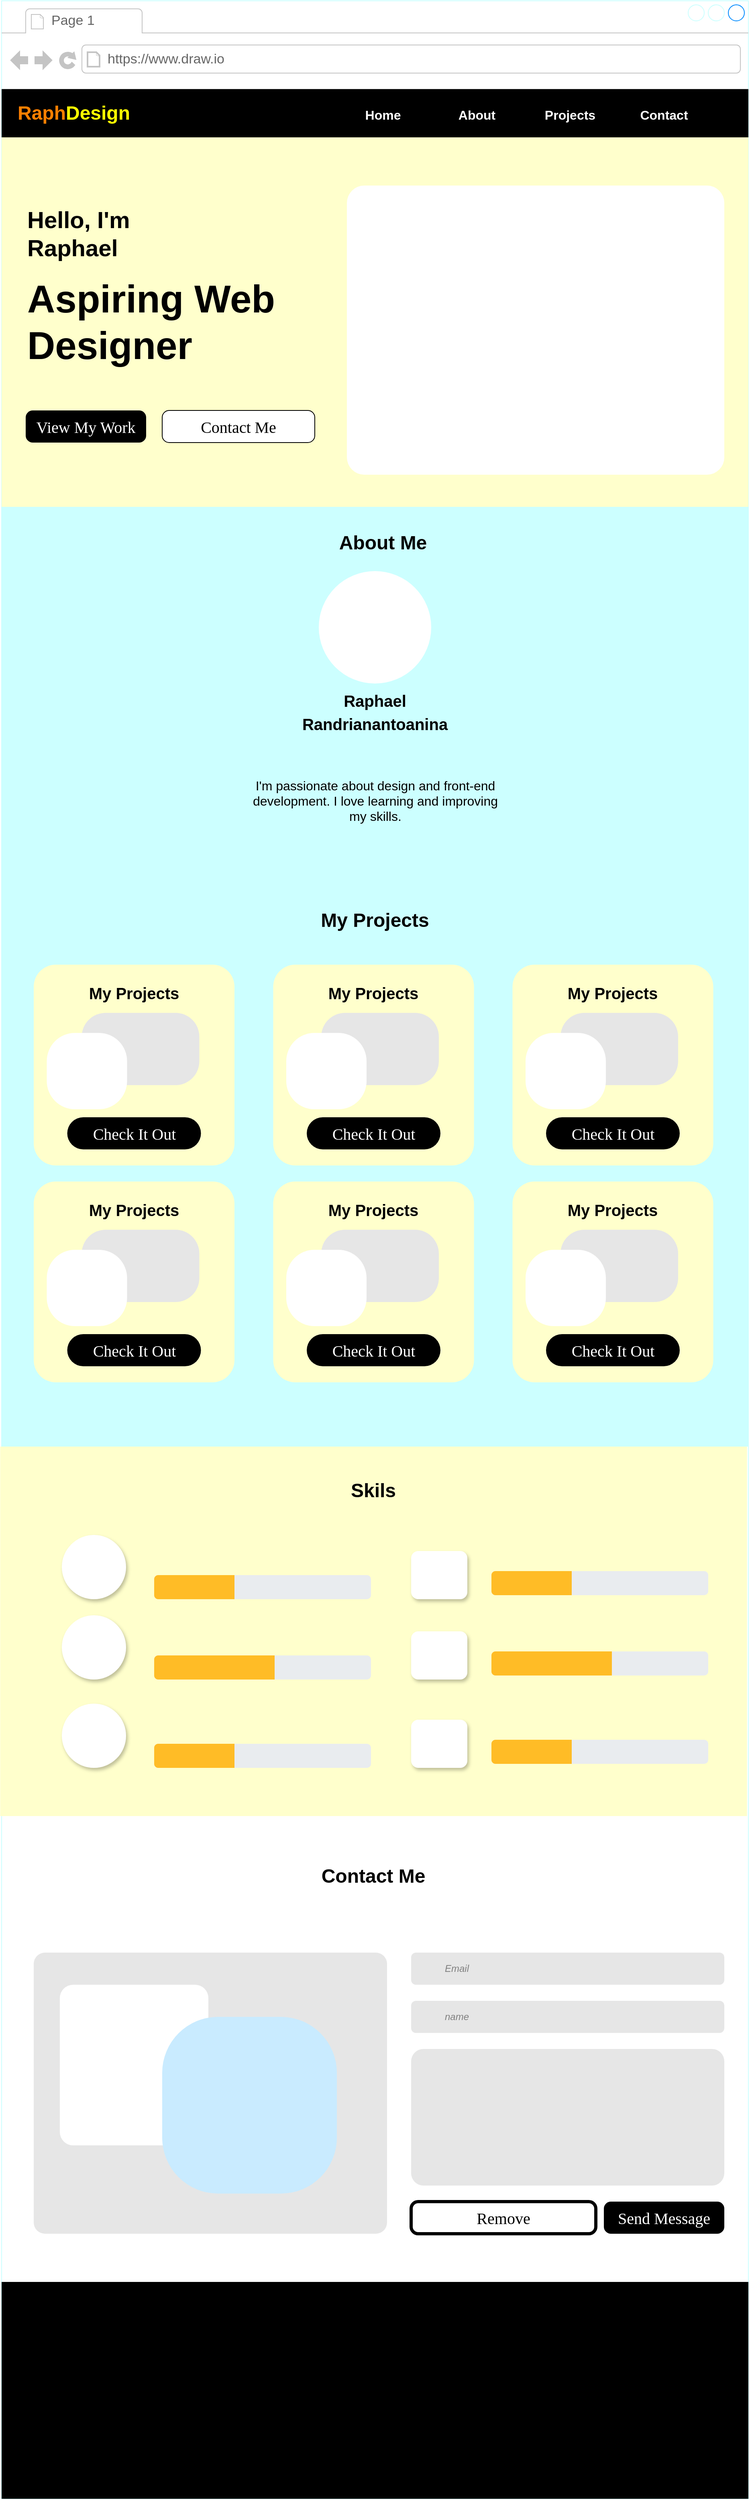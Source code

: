 <mxfile>
    <diagram id="qoyQ55SIrfspQbVGYdP3" name="Page-1">
        <mxGraphModel dx="1216" dy="827" grid="1" gridSize="10" guides="1" tooltips="1" connect="1" arrows="1" fold="1" page="1" pageScale="1" pageWidth="827" pageHeight="1169" math="0" shadow="0">
            <root>
                <mxCell id="0"/>
                <mxCell id="1" parent="0"/>
                <mxCell id="2" value="" style="strokeWidth=1;shadow=0;dashed=0;align=center;html=1;shape=mxgraph.mockup.containers.browserWindow;rSize=0;strokeColor=#CCFFFF;strokeColor2=#008cff;strokeColor3=#c4c4c4;mainText=,;recursiveResize=0;movable=0;resizable=0;rotatable=0;deletable=0;editable=0;locked=1;connectable=0;" parent="1" vertex="1">
                    <mxGeometry x="50" y="110" width="930" height="3110" as="geometry"/>
                </mxCell>
                <mxCell id="37" value="" style="rounded=0;whiteSpace=wrap;html=1;fillColor=#CCFFFF;strokeColor=none;movable=0;resizable=0;rotatable=0;deletable=0;editable=0;locked=1;connectable=0;" parent="2" vertex="1">
                    <mxGeometry y="1085" width="930" height="715" as="geometry"/>
                </mxCell>
                <mxCell id="3" value="Page 1" style="strokeWidth=1;shadow=0;dashed=0;align=center;html=1;shape=mxgraph.mockup.containers.anchor;fontSize=17;fontColor=#666666;align=left;whiteSpace=wrap;movable=0;resizable=0;rotatable=0;deletable=0;editable=0;locked=1;connectable=0;" parent="2" vertex="1">
                    <mxGeometry x="60" y="12" width="110" height="26" as="geometry"/>
                </mxCell>
                <mxCell id="4" value="https://www.draw.io" style="strokeWidth=1;shadow=0;dashed=0;align=center;html=1;shape=mxgraph.mockup.containers.anchor;rSize=0;fontSize=17;fontColor=#666666;align=left;movable=0;resizable=0;rotatable=0;deletable=0;editable=0;locked=1;connectable=0;" parent="2" vertex="1">
                    <mxGeometry x="130" y="60" width="250" height="26" as="geometry"/>
                </mxCell>
                <mxCell id="5" value="" style="rounded=0;whiteSpace=wrap;html=1;fillColor=#000000;strokeColor=none;movable=0;resizable=0;rotatable=0;deletable=0;editable=0;locked=1;connectable=0;" parent="2" vertex="1">
                    <mxGeometry y="110" width="930" height="60" as="geometry"/>
                </mxCell>
                <mxCell id="6" value="&lt;h1&gt;&lt;b&gt;&lt;font style=&quot;color: rgb(255, 128, 0);&quot;&gt;Raph&lt;/font&gt;&lt;font style=&quot;color: rgb(255, 255, 0);&quot;&gt;Design&lt;/font&gt;&lt;/b&gt;&lt;/h1&gt;" style="text;html=1;align=center;verticalAlign=middle;whiteSpace=wrap;rounded=0;movable=0;resizable=0;rotatable=0;deletable=0;editable=0;locked=1;connectable=0;" parent="2" vertex="1">
                    <mxGeometry x="10" y="125" width="160" height="30" as="geometry"/>
                </mxCell>
                <mxCell id="7" value="&lt;h1&gt;&lt;font style=&quot;font-size: 16px; color: rgb(255, 255, 255);&quot;&gt;Home&lt;/font&gt;&lt;/h1&gt;" style="text;html=1;align=center;verticalAlign=middle;whiteSpace=wrap;rounded=0;movable=0;resizable=0;rotatable=0;deletable=0;editable=0;locked=1;connectable=0;" parent="2" vertex="1">
                    <mxGeometry x="420" y="125" width="110" height="30" as="geometry"/>
                </mxCell>
                <mxCell id="8" value="&lt;h1&gt;&lt;font style=&quot;font-size: 16px; color: rgb(255, 255, 255);&quot;&gt;About&lt;/font&gt;&lt;/h1&gt;" style="text;html=1;align=center;verticalAlign=middle;whiteSpace=wrap;rounded=0;movable=0;resizable=0;rotatable=0;deletable=0;editable=0;locked=1;connectable=0;" parent="2" vertex="1">
                    <mxGeometry x="537" y="125" width="110" height="30" as="geometry"/>
                </mxCell>
                <mxCell id="9" value="&lt;h1&gt;&lt;font style=&quot;font-size: 16px; color: rgb(255, 255, 255);&quot;&gt;Projects&lt;/font&gt;&lt;/h1&gt;" style="text;html=1;align=center;verticalAlign=middle;whiteSpace=wrap;rounded=0;movable=0;resizable=0;rotatable=0;deletable=0;editable=0;locked=1;connectable=0;" parent="2" vertex="1">
                    <mxGeometry x="653" y="125" width="110" height="30" as="geometry"/>
                </mxCell>
                <mxCell id="10" value="&lt;h1&gt;&lt;font style=&quot;font-size: 16px; color: rgb(255, 255, 255);&quot;&gt;Contact&lt;/font&gt;&lt;/h1&gt;" style="text;html=1;align=center;verticalAlign=middle;whiteSpace=wrap;rounded=0;movable=0;resizable=0;rotatable=0;deletable=0;editable=0;locked=1;connectable=0;" parent="2" vertex="1">
                    <mxGeometry x="770" y="125" width="110" height="30" as="geometry"/>
                </mxCell>
                <mxCell id="12" value="" style="rounded=0;whiteSpace=wrap;html=1;fillColor=#FFFFCC;strokeColor=none;movable=0;resizable=0;rotatable=0;deletable=0;editable=0;locked=1;connectable=0;" parent="2" vertex="1">
                    <mxGeometry y="170" width="930" height="460" as="geometry"/>
                </mxCell>
                <mxCell id="13" value="" style="rounded=1;whiteSpace=wrap;html=1;arcSize=6;strokeColor=none;movable=0;resizable=0;rotatable=0;deletable=0;editable=0;locked=1;connectable=0;" parent="2" vertex="1">
                    <mxGeometry x="430" y="230" width="470" height="360" as="geometry"/>
                </mxCell>
                <mxCell id="14" value="&lt;b&gt;&lt;font style=&quot;font-size: 29px;&quot;&gt;Hello, I&#39;m Raphael&lt;/font&gt;&lt;/b&gt;" style="text;html=1;align=left;verticalAlign=middle;whiteSpace=wrap;rounded=0;movable=0;resizable=0;rotatable=0;deletable=0;editable=0;locked=1;connectable=0;" parent="2" vertex="1">
                    <mxGeometry x="30" y="230" width="250" height="120" as="geometry"/>
                </mxCell>
                <mxCell id="15" value="&lt;h1&gt;&lt;b style=&quot;&quot;&gt;&lt;font style=&quot;font-size: 48px;&quot;&gt;Aspiring Web Designer&amp;nbsp;&lt;/font&gt;&lt;/b&gt;&lt;/h1&gt;" style="text;html=1;align=left;verticalAlign=middle;whiteSpace=wrap;rounded=0;movable=0;resizable=0;rotatable=0;deletable=0;editable=0;locked=1;connectable=0;" parent="2" vertex="1">
                    <mxGeometry x="30" y="340" width="370" height="120" as="geometry"/>
                </mxCell>
                <mxCell id="16" value="&lt;font face=&quot;Verdana&quot; style=&quot;font-size: 20px; color: rgb(255, 255, 255);&quot;&gt;View My Work&lt;/font&gt;" style="rounded=1;whiteSpace=wrap;html=1;arcSize=22;strokeColor=none;shadow=0;fillColor=#000000;movable=0;resizable=0;rotatable=0;deletable=0;editable=0;locked=1;connectable=0;" parent="2" vertex="1">
                    <mxGeometry x="30" y="510" width="150" height="40" as="geometry"/>
                </mxCell>
                <mxCell id="18" value="&lt;font face=&quot;Verdana&quot; style=&quot;font-size: 20px; color: rgb(0, 0, 0);&quot;&gt;Contact Me&lt;/font&gt;" style="rounded=1;whiteSpace=wrap;html=1;arcSize=22;strokeColor=default;shadow=0;fillColor=#FFFFFF;movable=0;resizable=0;rotatable=0;deletable=0;editable=0;locked=1;connectable=0;" parent="2" vertex="1">
                    <mxGeometry x="200" y="510" width="190" height="40" as="geometry"/>
                </mxCell>
                <mxCell id="19" value="" style="rounded=0;whiteSpace=wrap;html=1;fillColor=#CCFFFF;strokeColor=none;movable=0;resizable=0;rotatable=0;deletable=0;editable=0;locked=1;connectable=0;" parent="2" vertex="1">
                    <mxGeometry y="630" width="930" height="460" as="geometry"/>
                </mxCell>
                <mxCell id="20" value="&lt;h1&gt;&lt;font style=&quot;color: rgb(0, 0, 0);&quot;&gt;About Me&lt;/font&gt;&lt;/h1&gt;" style="text;html=1;align=center;verticalAlign=middle;whiteSpace=wrap;rounded=0;movable=0;resizable=0;rotatable=0;deletable=0;editable=0;locked=1;connectable=0;" parent="2" vertex="1">
                    <mxGeometry x="395" y="660" width="160" height="30" as="geometry"/>
                </mxCell>
                <mxCell id="21" value="" style="ellipse;whiteSpace=wrap;html=1;aspect=fixed;strokeColor=none;movable=0;resizable=0;rotatable=0;deletable=0;editable=0;locked=1;connectable=0;" parent="2" vertex="1">
                    <mxGeometry x="395" y="710" width="140" height="140" as="geometry"/>
                </mxCell>
                <mxCell id="23" value="&lt;p data-pm-slice=&quot;0 0 []&quot;&gt;&lt;font style=&quot;font-size: 16px;&quot;&gt;I&#39;m passionate about design and&amp;nbsp;&lt;span style=&quot;background-color: transparent;&quot;&gt;front-end development. I love learning&amp;nbsp;&lt;/span&gt;&lt;span style=&quot;background-color: transparent;&quot;&gt;and improving my skills.&lt;/span&gt;&lt;/font&gt;&lt;/p&gt;" style="text;html=1;align=center;verticalAlign=middle;whiteSpace=wrap;rounded=0;movable=0;resizable=0;rotatable=0;deletable=0;editable=0;locked=1;connectable=0;" parent="2" vertex="1">
                    <mxGeometry x="307.5" y="970" width="315" height="51" as="geometry"/>
                </mxCell>
                <mxCell id="24" value="&lt;h1&gt;&lt;font style=&quot;color: rgb(0, 0, 0); font-size: 20px;&quot;&gt;Raphael Randrianantoanina&lt;/font&gt;&lt;/h1&gt;" style="text;html=1;align=center;verticalAlign=middle;whiteSpace=wrap;rounded=0;movable=0;resizable=0;rotatable=0;deletable=0;editable=0;locked=1;connectable=0;" parent="2" vertex="1">
                    <mxGeometry x="385" y="870" width="160" height="30" as="geometry"/>
                </mxCell>
                <mxCell id="26" value="&lt;h1&gt;&lt;font style=&quot;color: rgb(0, 0, 0);&quot;&gt;My Projects&lt;/font&gt;&lt;/h1&gt;" style="text;html=1;align=center;verticalAlign=middle;whiteSpace=wrap;rounded=0;movable=0;resizable=0;rotatable=0;deletable=0;editable=0;locked=1;connectable=0;" parent="2" vertex="1">
                    <mxGeometry x="385" y="1130" width="160" height="30" as="geometry"/>
                </mxCell>
                <mxCell id="80" value="" style="group;movable=0;resizable=0;rotatable=0;deletable=0;editable=0;locked=1;connectable=0;" parent="2" vertex="1" connectable="0">
                    <mxGeometry x="40" y="1200" width="250" height="250" as="geometry"/>
                </mxCell>
                <mxCell id="25" value="" style="rounded=1;whiteSpace=wrap;html=1;fillColor=#FFFFCC;strokeColor=none;arcSize=11;movable=0;resizable=0;rotatable=0;deletable=0;editable=0;locked=1;connectable=0;" parent="80" vertex="1">
                    <mxGeometry width="250" height="250" as="geometry"/>
                </mxCell>
                <mxCell id="43" value="&lt;h1&gt;&lt;font style=&quot;color: rgb(0, 0, 0); font-size: 20px;&quot;&gt;My Projects&lt;/font&gt;&lt;/h1&gt;" style="text;html=1;align=center;verticalAlign=middle;whiteSpace=wrap;rounded=0;movable=0;resizable=0;rotatable=0;deletable=0;editable=0;locked=1;connectable=0;" parent="80" vertex="1">
                    <mxGeometry x="44.75" y="20" width="160" height="30" as="geometry"/>
                </mxCell>
                <mxCell id="45" value="" style="rounded=1;whiteSpace=wrap;html=1;arcSize=33;strokeColor=none;fillColor=#E6E6E6;movable=0;resizable=0;rotatable=0;deletable=0;editable=0;locked=1;connectable=0;" parent="80" vertex="1">
                    <mxGeometry x="59.75" y="60" width="146.5" height="90" as="geometry"/>
                </mxCell>
                <mxCell id="44" value="" style="rounded=1;whiteSpace=wrap;html=1;arcSize=37;strokeColor=none;movable=0;resizable=0;rotatable=0;deletable=0;editable=0;locked=1;connectable=0;" parent="80" vertex="1">
                    <mxGeometry x="16.25" y="85" width="100" height="95" as="geometry"/>
                </mxCell>
                <mxCell id="79" value="&lt;font face=&quot;Verdana&quot; style=&quot;font-size: 20px; color: rgb(255, 255, 255);&quot;&gt;Check It Out&lt;/font&gt;" style="rounded=1;whiteSpace=wrap;html=1;arcSize=50;strokeColor=none;shadow=0;fillColor=#000000;movable=0;resizable=0;rotatable=0;deletable=0;editable=0;locked=1;connectable=0;" parent="80" vertex="1">
                    <mxGeometry x="41.75" y="190" width="166.5" height="40" as="geometry"/>
                </mxCell>
                <mxCell id="81" value="" style="group;movable=0;resizable=0;rotatable=0;deletable=0;editable=0;locked=1;connectable=0;" parent="2" vertex="1" connectable="0">
                    <mxGeometry x="338.25" y="1200" width="250" height="250" as="geometry"/>
                </mxCell>
                <mxCell id="82" value="" style="rounded=1;whiteSpace=wrap;html=1;fillColor=#FFFFCC;strokeColor=none;arcSize=11;movable=0;resizable=0;rotatable=0;deletable=0;editable=0;locked=1;connectable=0;" parent="81" vertex="1">
                    <mxGeometry width="250" height="250" as="geometry"/>
                </mxCell>
                <mxCell id="83" value="&lt;h1&gt;&lt;font style=&quot;color: rgb(0, 0, 0); font-size: 20px;&quot;&gt;My Projects&lt;/font&gt;&lt;/h1&gt;" style="text;html=1;align=center;verticalAlign=middle;whiteSpace=wrap;rounded=0;movable=0;resizable=0;rotatable=0;deletable=0;editable=0;locked=1;connectable=0;" parent="81" vertex="1">
                    <mxGeometry x="44.75" y="20" width="160" height="30" as="geometry"/>
                </mxCell>
                <mxCell id="84" value="" style="rounded=1;whiteSpace=wrap;html=1;arcSize=33;strokeColor=none;fillColor=#E6E6E6;movable=0;resizable=0;rotatable=0;deletable=0;editable=0;locked=1;connectable=0;" parent="81" vertex="1">
                    <mxGeometry x="59.75" y="60" width="146.5" height="90" as="geometry"/>
                </mxCell>
                <mxCell id="85" value="" style="rounded=1;whiteSpace=wrap;html=1;arcSize=37;strokeColor=none;movable=0;resizable=0;rotatable=0;deletable=0;editable=0;locked=1;connectable=0;" parent="81" vertex="1">
                    <mxGeometry x="16.25" y="85" width="100" height="95" as="geometry"/>
                </mxCell>
                <mxCell id="86" value="&lt;font face=&quot;Verdana&quot; style=&quot;font-size: 20px; color: rgb(255, 255, 255);&quot;&gt;Check It Out&lt;/font&gt;" style="rounded=1;whiteSpace=wrap;html=1;arcSize=50;strokeColor=none;shadow=0;fillColor=#000000;movable=0;resizable=0;rotatable=0;deletable=0;editable=0;locked=1;connectable=0;" parent="81" vertex="1">
                    <mxGeometry x="41.75" y="190" width="166.5" height="40" as="geometry"/>
                </mxCell>
                <mxCell id="87" value="" style="group;movable=0;resizable=0;rotatable=0;deletable=0;editable=0;locked=1;connectable=0;" parent="2" vertex="1" connectable="0">
                    <mxGeometry x="636.25" y="1200" width="250" height="250" as="geometry"/>
                </mxCell>
                <mxCell id="88" value="" style="rounded=1;whiteSpace=wrap;html=1;fillColor=#FFFFCC;strokeColor=none;arcSize=11;movable=0;resizable=0;rotatable=0;deletable=0;editable=0;locked=1;connectable=0;" parent="87" vertex="1">
                    <mxGeometry width="250" height="250" as="geometry"/>
                </mxCell>
                <mxCell id="89" value="&lt;h1&gt;&lt;font style=&quot;color: rgb(0, 0, 0); font-size: 20px;&quot;&gt;My Projects&lt;/font&gt;&lt;/h1&gt;" style="text;html=1;align=center;verticalAlign=middle;whiteSpace=wrap;rounded=0;movable=0;resizable=0;rotatable=0;deletable=0;editable=0;locked=1;connectable=0;" parent="87" vertex="1">
                    <mxGeometry x="44.75" y="20" width="160" height="30" as="geometry"/>
                </mxCell>
                <mxCell id="90" value="" style="rounded=1;whiteSpace=wrap;html=1;arcSize=33;strokeColor=none;fillColor=#E6E6E6;movable=0;resizable=0;rotatable=0;deletable=0;editable=0;locked=1;connectable=0;" parent="87" vertex="1">
                    <mxGeometry x="59.75" y="60" width="146.5" height="90" as="geometry"/>
                </mxCell>
                <mxCell id="91" value="" style="rounded=1;whiteSpace=wrap;html=1;arcSize=37;strokeColor=none;movable=0;resizable=0;rotatable=0;deletable=0;editable=0;locked=1;connectable=0;" parent="87" vertex="1">
                    <mxGeometry x="16.25" y="85" width="100" height="95" as="geometry"/>
                </mxCell>
                <mxCell id="92" value="&lt;font face=&quot;Verdana&quot; style=&quot;font-size: 20px; color: rgb(255, 255, 255);&quot;&gt;Check It Out&lt;/font&gt;" style="rounded=1;whiteSpace=wrap;html=1;arcSize=50;strokeColor=none;shadow=0;fillColor=#000000;movable=0;resizable=0;rotatable=0;deletable=0;editable=0;locked=1;connectable=0;" parent="87" vertex="1">
                    <mxGeometry x="41.75" y="190" width="166.5" height="40" as="geometry"/>
                </mxCell>
                <mxCell id="93" value="" style="group;movable=0;resizable=0;rotatable=0;deletable=0;editable=0;locked=1;connectable=0;" parent="2" vertex="1" connectable="0">
                    <mxGeometry x="636.25" y="1470" width="250" height="250" as="geometry"/>
                </mxCell>
                <mxCell id="94" value="" style="rounded=1;whiteSpace=wrap;html=1;fillColor=#FFFFCC;strokeColor=none;arcSize=11;movable=0;resizable=0;rotatable=0;deletable=0;editable=0;locked=1;connectable=0;" parent="93" vertex="1">
                    <mxGeometry width="250" height="250" as="geometry"/>
                </mxCell>
                <mxCell id="95" value="&lt;h1&gt;&lt;font style=&quot;color: rgb(0, 0, 0); font-size: 20px;&quot;&gt;My Projects&lt;/font&gt;&lt;/h1&gt;" style="text;html=1;align=center;verticalAlign=middle;whiteSpace=wrap;rounded=0;movable=0;resizable=0;rotatable=0;deletable=0;editable=0;locked=1;connectable=0;" parent="93" vertex="1">
                    <mxGeometry x="44.75" y="20" width="160" height="30" as="geometry"/>
                </mxCell>
                <mxCell id="96" value="" style="rounded=1;whiteSpace=wrap;html=1;arcSize=33;strokeColor=none;fillColor=#E6E6E6;movable=0;resizable=0;rotatable=0;deletable=0;editable=0;locked=1;connectable=0;" parent="93" vertex="1">
                    <mxGeometry x="59.75" y="60" width="146.5" height="90" as="geometry"/>
                </mxCell>
                <mxCell id="97" value="" style="rounded=1;whiteSpace=wrap;html=1;arcSize=37;strokeColor=none;movable=0;resizable=0;rotatable=0;deletable=0;editable=0;locked=1;connectable=0;" parent="93" vertex="1">
                    <mxGeometry x="16.25" y="85" width="100" height="95" as="geometry"/>
                </mxCell>
                <mxCell id="98" value="&lt;font face=&quot;Verdana&quot; style=&quot;font-size: 20px; color: rgb(255, 255, 255);&quot;&gt;Check It Out&lt;/font&gt;" style="rounded=1;whiteSpace=wrap;html=1;arcSize=50;strokeColor=none;shadow=0;fillColor=#000000;movable=0;resizable=0;rotatable=0;deletable=0;editable=0;locked=1;connectable=0;" parent="93" vertex="1">
                    <mxGeometry x="41.75" y="190" width="166.5" height="40" as="geometry"/>
                </mxCell>
                <mxCell id="99" value="" style="group;movable=0;resizable=0;rotatable=0;deletable=0;editable=0;locked=1;connectable=0;" parent="2" vertex="1" connectable="0">
                    <mxGeometry x="338.25" y="1470" width="250" height="250" as="geometry"/>
                </mxCell>
                <mxCell id="100" value="" style="rounded=1;whiteSpace=wrap;html=1;fillColor=#FFFFCC;strokeColor=none;arcSize=11;movable=0;resizable=0;rotatable=0;deletable=0;editable=0;locked=1;connectable=0;" parent="99" vertex="1">
                    <mxGeometry width="250" height="250" as="geometry"/>
                </mxCell>
                <mxCell id="101" value="&lt;h1&gt;&lt;font style=&quot;color: rgb(0, 0, 0); font-size: 20px;&quot;&gt;My Projects&lt;/font&gt;&lt;/h1&gt;" style="text;html=1;align=center;verticalAlign=middle;whiteSpace=wrap;rounded=0;movable=0;resizable=0;rotatable=0;deletable=0;editable=0;locked=1;connectable=0;" parent="99" vertex="1">
                    <mxGeometry x="44.75" y="20" width="160" height="30" as="geometry"/>
                </mxCell>
                <mxCell id="102" value="" style="rounded=1;whiteSpace=wrap;html=1;arcSize=33;strokeColor=none;fillColor=#E6E6E6;movable=0;resizable=0;rotatable=0;deletable=0;editable=0;locked=1;connectable=0;" parent="99" vertex="1">
                    <mxGeometry x="59.75" y="60" width="146.5" height="90" as="geometry"/>
                </mxCell>
                <mxCell id="103" value="" style="rounded=1;whiteSpace=wrap;html=1;arcSize=37;strokeColor=none;movable=0;resizable=0;rotatable=0;deletable=0;editable=0;locked=1;connectable=0;" parent="99" vertex="1">
                    <mxGeometry x="16.25" y="85" width="100" height="95" as="geometry"/>
                </mxCell>
                <mxCell id="104" value="&lt;font face=&quot;Verdana&quot; style=&quot;font-size: 20px; color: rgb(255, 255, 255);&quot;&gt;Check It Out&lt;/font&gt;" style="rounded=1;whiteSpace=wrap;html=1;arcSize=50;strokeColor=none;shadow=0;fillColor=#000000;movable=0;resizable=0;rotatable=0;deletable=0;editable=0;locked=1;connectable=0;" parent="99" vertex="1">
                    <mxGeometry x="41.75" y="190" width="166.5" height="40" as="geometry"/>
                </mxCell>
                <mxCell id="105" value="" style="group;movable=0;resizable=0;rotatable=0;deletable=0;editable=0;locked=1;connectable=0;" parent="2" vertex="1" connectable="0">
                    <mxGeometry x="40" y="1470" width="250" height="250" as="geometry"/>
                </mxCell>
                <mxCell id="106" value="" style="rounded=1;whiteSpace=wrap;html=1;fillColor=#FFFFCC;strokeColor=none;arcSize=11;movable=0;resizable=0;rotatable=0;deletable=0;editable=0;locked=1;connectable=0;" parent="105" vertex="1">
                    <mxGeometry width="250" height="250" as="geometry"/>
                </mxCell>
                <mxCell id="107" value="&lt;h1&gt;&lt;font style=&quot;color: rgb(0, 0, 0); font-size: 20px;&quot;&gt;My Projects&lt;/font&gt;&lt;/h1&gt;" style="text;html=1;align=center;verticalAlign=middle;whiteSpace=wrap;rounded=0;movable=0;resizable=0;rotatable=0;deletable=0;editable=0;locked=1;connectable=0;" parent="105" vertex="1">
                    <mxGeometry x="44.75" y="20" width="160" height="30" as="geometry"/>
                </mxCell>
                <mxCell id="108" value="" style="rounded=1;whiteSpace=wrap;html=1;arcSize=33;strokeColor=none;fillColor=#E6E6E6;movable=0;resizable=0;rotatable=0;deletable=0;editable=0;locked=1;connectable=0;" parent="105" vertex="1">
                    <mxGeometry x="59.75" y="60" width="146.5" height="90" as="geometry"/>
                </mxCell>
                <mxCell id="109" value="" style="rounded=1;whiteSpace=wrap;html=1;arcSize=37;strokeColor=none;movable=0;resizable=0;rotatable=0;deletable=0;editable=0;locked=1;connectable=0;" parent="105" vertex="1">
                    <mxGeometry x="16.25" y="85" width="100" height="95" as="geometry"/>
                </mxCell>
                <mxCell id="110" value="&lt;font face=&quot;Verdana&quot; style=&quot;font-size: 20px; color: rgb(255, 255, 255);&quot;&gt;Check It Out&lt;/font&gt;" style="rounded=1;whiteSpace=wrap;html=1;arcSize=50;strokeColor=none;shadow=0;fillColor=#000000;movable=0;resizable=0;rotatable=0;deletable=0;editable=0;locked=1;connectable=0;" parent="105" vertex="1">
                    <mxGeometry x="41.75" y="190" width="166.5" height="40" as="geometry"/>
                </mxCell>
                <mxCell id="169" value="" style="rounded=0;whiteSpace=wrap;html=1;fillColor=#FFFFCC;strokeColor=none;movable=0;resizable=0;rotatable=0;deletable=0;editable=0;locked=1;connectable=0;" parent="2" vertex="1">
                    <mxGeometry x="-1.75" y="1800" width="930" height="460" as="geometry"/>
                </mxCell>
                <mxCell id="170" value="&lt;h1&gt;&lt;font style=&quot;color: rgb(0, 0, 0);&quot;&gt;Skils&lt;/font&gt;&lt;/h1&gt;" style="text;html=1;align=center;verticalAlign=middle;whiteSpace=wrap;rounded=0;movable=0;resizable=0;rotatable=0;deletable=0;editable=0;locked=1;connectable=0;" parent="2" vertex="1">
                    <mxGeometry x="383.25" y="1840" width="160" height="30" as="geometry"/>
                </mxCell>
                <mxCell id="171" value="" style="ellipse;whiteSpace=wrap;html=1;aspect=fixed;strokeColor=none;shadow=1;movable=0;resizable=0;rotatable=0;deletable=0;editable=0;locked=1;connectable=0;" parent="2" vertex="1">
                    <mxGeometry x="75" y="1910" width="80" height="80" as="geometry"/>
                </mxCell>
                <mxCell id="172" value="" style="ellipse;whiteSpace=wrap;html=1;aspect=fixed;strokeColor=none;shadow=1;movable=0;resizable=0;rotatable=0;deletable=0;editable=0;locked=1;connectable=0;" parent="2" vertex="1">
                    <mxGeometry x="75" y="2010" width="80" height="80" as="geometry"/>
                </mxCell>
                <mxCell id="173" value="" style="ellipse;whiteSpace=wrap;html=1;aspect=fixed;strokeColor=none;shadow=1;movable=0;resizable=0;rotatable=0;deletable=0;editable=0;locked=1;connectable=0;" parent="2" vertex="1">
                    <mxGeometry x="75" y="2120" width="80" height="80" as="geometry"/>
                </mxCell>
                <mxCell id="175" value="" style="html=1;shadow=0;dashed=0;shape=mxgraph.bootstrap.rrect;rSize=5;fillColor=#E9ECEF;strokeColor=none;movable=0;resizable=0;rotatable=0;deletable=0;editable=0;locked=1;connectable=0;" parent="2" vertex="1">
                    <mxGeometry x="190" y="1960" width="270" height="30" as="geometry"/>
                </mxCell>
                <mxCell id="176" value="" style="html=1;shadow=0;dashed=0;shape=mxgraph.bootstrap.leftButton;rSize=5;fillColor=#FFBC26;strokeColor=none;resizeHeight=1;movable=0;resizable=0;rotatable=0;deletable=0;editable=0;locked=1;connectable=0;" parent="175" vertex="1">
                    <mxGeometry width="100" height="30" relative="1" as="geometry"/>
                </mxCell>
                <mxCell id="178" value="" style="html=1;shadow=0;dashed=0;shape=mxgraph.bootstrap.rrect;rSize=5;fillColor=#E9ECEF;strokeColor=none;movable=0;resizable=0;rotatable=0;deletable=0;editable=0;locked=1;connectable=0;" parent="2" vertex="1">
                    <mxGeometry x="190" y="2060" width="270" height="30" as="geometry"/>
                </mxCell>
                <mxCell id="179" value="" style="html=1;shadow=0;dashed=0;shape=mxgraph.bootstrap.leftButton;rSize=5;fillColor=#FFBC26;strokeColor=none;resizeHeight=1;movable=0;resizable=0;rotatable=0;deletable=0;editable=0;locked=1;connectable=0;" parent="178" vertex="1">
                    <mxGeometry width="150" height="30" relative="1" as="geometry"/>
                </mxCell>
                <mxCell id="180" value="" style="html=1;shadow=0;dashed=0;shape=mxgraph.bootstrap.rrect;rSize=5;fillColor=#E9ECEF;strokeColor=none;movable=0;resizable=0;rotatable=0;deletable=0;editable=0;locked=1;connectable=0;" parent="2" vertex="1">
                    <mxGeometry x="190" y="2170" width="270" height="30" as="geometry"/>
                </mxCell>
                <mxCell id="181" value="" style="html=1;shadow=0;dashed=0;shape=mxgraph.bootstrap.leftButton;rSize=5;fillColor=#FFBC26;strokeColor=none;resizeHeight=1;movable=0;resizable=0;rotatable=0;deletable=0;editable=0;locked=1;connectable=0;" parent="180" vertex="1">
                    <mxGeometry width="100" height="30" relative="1" as="geometry"/>
                </mxCell>
                <mxCell id="182" value="" style="rounded=1;whiteSpace=wrap;html=1;strokeColor=none;shadow=1;movable=0;resizable=0;rotatable=0;deletable=0;editable=0;locked=1;connectable=0;" parent="2" vertex="1">
                    <mxGeometry x="510" y="1930" width="70" height="60" as="geometry"/>
                </mxCell>
                <mxCell id="183" value="" style="rounded=1;whiteSpace=wrap;html=1;strokeColor=none;shadow=1;movable=0;resizable=0;rotatable=0;deletable=0;editable=0;locked=1;connectable=0;" parent="2" vertex="1">
                    <mxGeometry x="510" y="2030" width="70" height="60" as="geometry"/>
                </mxCell>
                <mxCell id="184" value="" style="rounded=1;whiteSpace=wrap;html=1;strokeColor=none;shadow=1;movable=0;resizable=0;rotatable=0;deletable=0;editable=0;locked=1;connectable=0;" parent="2" vertex="1">
                    <mxGeometry x="510" y="2140" width="70" height="60" as="geometry"/>
                </mxCell>
                <mxCell id="185" value="" style="html=1;shadow=0;dashed=0;shape=mxgraph.bootstrap.rrect;rSize=5;fillColor=#E9ECEF;strokeColor=none;movable=0;resizable=0;rotatable=0;deletable=0;editable=0;locked=1;connectable=0;" parent="2" vertex="1">
                    <mxGeometry x="610" y="1955" width="270" height="30" as="geometry"/>
                </mxCell>
                <mxCell id="186" value="" style="html=1;shadow=0;dashed=0;shape=mxgraph.bootstrap.leftButton;rSize=5;fillColor=#FFBC26;strokeColor=none;resizeHeight=1;movable=0;resizable=0;rotatable=0;deletable=0;editable=0;locked=1;connectable=0;" parent="185" vertex="1">
                    <mxGeometry width="100" height="30" relative="1" as="geometry"/>
                </mxCell>
                <mxCell id="187" value="" style="html=1;shadow=0;dashed=0;shape=mxgraph.bootstrap.rrect;rSize=5;fillColor=#E9ECEF;strokeColor=none;movable=0;resizable=0;rotatable=0;deletable=0;editable=0;locked=1;connectable=0;" parent="2" vertex="1">
                    <mxGeometry x="610" y="2055" width="270" height="30" as="geometry"/>
                </mxCell>
                <mxCell id="188" value="" style="html=1;shadow=0;dashed=0;shape=mxgraph.bootstrap.leftButton;rSize=5;fillColor=#FFBC26;strokeColor=none;resizeHeight=1;movable=0;resizable=0;rotatable=0;deletable=0;editable=0;locked=1;connectable=0;" parent="187" vertex="1">
                    <mxGeometry width="150" height="30" relative="1" as="geometry"/>
                </mxCell>
                <mxCell id="189" value="" style="html=1;shadow=0;dashed=0;shape=mxgraph.bootstrap.rrect;rSize=5;fillColor=#E9ECEF;strokeColor=none;movable=0;resizable=0;rotatable=0;deletable=0;editable=0;locked=1;connectable=0;" parent="2" vertex="1">
                    <mxGeometry x="610" y="2165" width="270" height="30" as="geometry"/>
                </mxCell>
                <mxCell id="190" value="" style="html=1;shadow=0;dashed=0;shape=mxgraph.bootstrap.leftButton;rSize=5;fillColor=#FFBC26;strokeColor=none;resizeHeight=1;movable=0;resizable=0;rotatable=0;deletable=0;editable=0;locked=1;connectable=0;" parent="189" vertex="1">
                    <mxGeometry width="100" height="30" relative="1" as="geometry"/>
                </mxCell>
                <mxCell id="191" value="&lt;h1&gt;&lt;font style=&quot;color: rgb(0, 0, 0);&quot;&gt;Contact Me&lt;/font&gt;&lt;/h1&gt;" style="text;html=1;align=center;verticalAlign=middle;whiteSpace=wrap;rounded=0;movable=0;resizable=0;rotatable=0;deletable=0;editable=0;locked=1;connectable=0;" parent="2" vertex="1">
                    <mxGeometry x="383.25" y="2320" width="160" height="30" as="geometry"/>
                </mxCell>
                <mxCell id="192" value="&lt;i&gt;&lt;font style=&quot;color: rgb(128, 128, 128);&quot;&gt;&amp;nbsp; &amp;nbsp; &amp;nbsp; &amp;nbsp; &amp;nbsp; &amp;nbsp; Email&lt;/font&gt;&lt;/i&gt;" style="rounded=1;whiteSpace=wrap;html=1;strokeColor=none;fillColor=#E6E6E6;align=left;movable=0;resizable=0;rotatable=0;deletable=0;editable=0;locked=1;connectable=0;" parent="2" vertex="1">
                    <mxGeometry x="510" y="2430" width="390" height="40" as="geometry"/>
                </mxCell>
                <mxCell id="193" value="&lt;i&gt;&lt;font style=&quot;color: rgb(128, 128, 128);&quot;&gt;&amp;nbsp; &amp;nbsp; &amp;nbsp; &amp;nbsp; &amp;nbsp; &amp;nbsp; name&lt;/font&gt;&lt;/i&gt;" style="rounded=1;whiteSpace=wrap;html=1;strokeColor=none;fillColor=#E6E6E6;align=left;movable=0;resizable=0;rotatable=0;deletable=0;editable=0;locked=1;connectable=0;" parent="2" vertex="1">
                    <mxGeometry x="510" y="2490" width="390" height="40" as="geometry"/>
                </mxCell>
                <mxCell id="194" value="" style="rounded=1;whiteSpace=wrap;html=1;strokeColor=none;fillColor=#E6E6E6;align=left;arcSize=9;movable=0;resizable=0;rotatable=0;deletable=0;editable=0;locked=1;connectable=0;" parent="2" vertex="1">
                    <mxGeometry x="510" y="2550" width="390" height="170" as="geometry"/>
                </mxCell>
                <mxCell id="195" value="&lt;font face=&quot;Verdana&quot; style=&quot;font-size: 20px; color: rgb(255, 255, 255);&quot;&gt;Send Message&lt;/font&gt;" style="rounded=1;whiteSpace=wrap;html=1;arcSize=22;strokeColor=none;shadow=0;fillColor=#000000;movable=0;resizable=0;rotatable=0;deletable=0;editable=0;locked=1;connectable=0;" parent="2" vertex="1">
                    <mxGeometry x="750" y="2740" width="150" height="40" as="geometry"/>
                </mxCell>
                <mxCell id="196" value="&lt;font face=&quot;Verdana&quot; style=&quot;font-size: 20px; color: rgb(0, 0, 0);&quot;&gt;Remove&lt;/font&gt;" style="rounded=1;whiteSpace=wrap;html=1;arcSize=22;strokeColor=default;shadow=0;fillColor=#FFFFFF;align=center;strokeWidth=4;movable=0;resizable=0;rotatable=0;deletable=0;editable=0;locked=1;connectable=0;" parent="2" vertex="1">
                    <mxGeometry x="510" y="2740" width="230" height="40" as="geometry"/>
                </mxCell>
                <mxCell id="197" value="" style="rounded=1;whiteSpace=wrap;html=1;strokeColor=none;fillColor=#E6E6E6;align=left;arcSize=4;movable=0;resizable=0;rotatable=0;deletable=0;editable=0;locked=1;connectable=0;" parent="2" vertex="1">
                    <mxGeometry x="40" y="2430" width="440" height="350" as="geometry"/>
                </mxCell>
                <mxCell id="198" value="" style="rounded=1;whiteSpace=wrap;html=1;strokeColor=none;arcSize=9;movable=0;resizable=0;rotatable=0;deletable=0;editable=0;locked=1;connectable=0;" parent="2" vertex="1">
                    <mxGeometry x="72.5" y="2470" width="185" height="200" as="geometry"/>
                </mxCell>
                <mxCell id="199" value="" style="rounded=1;whiteSpace=wrap;html=1;strokeColor=none;arcSize=32;fillColor=#C9EBFF;movable=0;resizable=0;rotatable=0;deletable=0;editable=0;locked=1;connectable=0;" parent="2" vertex="1">
                    <mxGeometry x="200" y="2510" width="217.5" height="220" as="geometry"/>
                </mxCell>
                <mxCell id="200" value="" style="rounded=0;whiteSpace=wrap;html=1;fillColor=#000000;strokeColor=none;movable=0;resizable=0;rotatable=0;deletable=0;editable=0;locked=1;connectable=0;" parent="2" vertex="1">
                    <mxGeometry y="2840" width="930" height="270" as="geometry"/>
                </mxCell>
            </root>
        </mxGraphModel>
    </diagram>
    <diagram id="F-saILvGOvWrvKeg-dNd" name="Page-2">
        <mxGraphModel dx="1216" dy="827" grid="1" gridSize="10" guides="1" tooltips="1" connect="1" arrows="1" fold="1" page="1" pageScale="1" pageWidth="827" pageHeight="1169" math="0" shadow="0">
            <root>
                <mxCell id="0"/>
                <mxCell id="1" parent="0"/>
                <mxCell id="BX17k702RvWDPFYLnRnJ-1" value="" style="strokeWidth=1;shadow=0;dashed=0;align=center;html=1;shape=mxgraph.mockup.containers.browserWindow;rSize=0;strokeColor=#666666;strokeColor2=#008cff;strokeColor3=#c4c4c4;mainText=,;recursiveResize=0;fillColor=#E6E6E6;movable=0;resizable=0;rotatable=0;deletable=0;editable=0;locked=1;connectable=0;" vertex="1" parent="1">
                    <mxGeometry x="140" y="120" width="1120" height="3140" as="geometry"/>
                </mxCell>
                <mxCell id="BX17k702RvWDPFYLnRnJ-2" value="Page 1" style="strokeWidth=1;shadow=0;dashed=0;align=center;html=1;shape=mxgraph.mockup.containers.anchor;fontSize=17;fontColor=#666666;align=left;whiteSpace=wrap;movable=0;resizable=0;rotatable=0;deletable=0;editable=0;locked=1;connectable=0;" vertex="1" parent="BX17k702RvWDPFYLnRnJ-1">
                    <mxGeometry x="60" y="12" width="110" height="26" as="geometry"/>
                </mxCell>
                <mxCell id="BX17k702RvWDPFYLnRnJ-3" value="https://www.draw.io" style="strokeWidth=1;shadow=0;dashed=0;align=center;html=1;shape=mxgraph.mockup.containers.anchor;rSize=0;fontSize=17;fontColor=#666666;align=left;movable=0;resizable=0;rotatable=0;deletable=0;editable=0;locked=1;connectable=0;" vertex="1" parent="BX17k702RvWDPFYLnRnJ-1">
                    <mxGeometry x="130" y="60" width="250" height="26" as="geometry"/>
                </mxCell>
                <mxCell id="BX17k702RvWDPFYLnRnJ-6" value="" style="rounded=0;whiteSpace=wrap;html=1;strokeColor=none;movable=0;resizable=0;rotatable=0;deletable=0;editable=0;locked=1;connectable=0;" vertex="1" parent="BX17k702RvWDPFYLnRnJ-1">
                    <mxGeometry y="110" width="1120" height="60" as="geometry"/>
                </mxCell>
                <mxCell id="BX17k702RvWDPFYLnRnJ-7" value="&lt;h1&gt;&lt;b&gt;Raphael&lt;/b&gt;&lt;/h1&gt;" style="text;html=1;align=center;verticalAlign=middle;whiteSpace=wrap;rounded=0;movable=0;resizable=0;rotatable=0;deletable=0;editable=0;locked=1;connectable=0;" vertex="1" parent="BX17k702RvWDPFYLnRnJ-1">
                    <mxGeometry x="60" y="125" width="60" height="30" as="geometry"/>
                </mxCell>
                <mxCell id="BX17k702RvWDPFYLnRnJ-8" value="&lt;h4&gt;&lt;font style=&quot;font-size: 20px; font-weight: normal;&quot; face=&quot;Helvetica&quot;&gt;Text&lt;/font&gt;&lt;/h4&gt;" style="text;html=1;align=center;verticalAlign=middle;whiteSpace=wrap;rounded=0;movable=0;resizable=0;rotatable=0;deletable=0;editable=0;locked=1;connectable=0;" vertex="1" parent="BX17k702RvWDPFYLnRnJ-1">
                    <mxGeometry x="627" y="125" width="60" height="30" as="geometry"/>
                </mxCell>
                <mxCell id="BX17k702RvWDPFYLnRnJ-11" value="&lt;h4&gt;&lt;font style=&quot;font-size: 20px; font-weight: normal;&quot; face=&quot;Helvetica&quot;&gt;Text&lt;/font&gt;&lt;/h4&gt;" style="text;html=1;align=center;verticalAlign=middle;whiteSpace=wrap;rounded=0;movable=0;resizable=0;rotatable=0;deletable=0;editable=0;locked=1;connectable=0;" vertex="1" parent="BX17k702RvWDPFYLnRnJ-1">
                    <mxGeometry x="720" y="125" width="60" height="30" as="geometry"/>
                </mxCell>
                <mxCell id="BX17k702RvWDPFYLnRnJ-26" value="&lt;h4&gt;&lt;font style=&quot;font-size: 20px; font-weight: normal;&quot; face=&quot;Helvetica&quot;&gt;Text&lt;/font&gt;&lt;/h4&gt;" style="text;html=1;align=center;verticalAlign=middle;whiteSpace=wrap;rounded=0;movable=0;resizable=0;rotatable=0;deletable=0;editable=0;locked=1;connectable=0;" vertex="1" parent="BX17k702RvWDPFYLnRnJ-1">
                    <mxGeometry x="820" y="125" width="60" height="30" as="geometry"/>
                </mxCell>
                <mxCell id="BX17k702RvWDPFYLnRnJ-27" value="&lt;h4&gt;&lt;font style=&quot;font-size: 20px; font-weight: normal;&quot; face=&quot;Helvetica&quot;&gt;Text&lt;/font&gt;&lt;/h4&gt;" style="text;html=1;align=center;verticalAlign=middle;whiteSpace=wrap;rounded=0;movable=0;resizable=0;rotatable=0;deletable=0;editable=0;locked=1;connectable=0;" vertex="1" parent="BX17k702RvWDPFYLnRnJ-1">
                    <mxGeometry x="920" y="125" width="60" height="30" as="geometry"/>
                </mxCell>
                <mxCell id="BX17k702RvWDPFYLnRnJ-28" value="" style="ellipse;whiteSpace=wrap;html=1;aspect=fixed;strokeColor=none;movable=0;resizable=0;rotatable=0;deletable=0;editable=0;locked=1;connectable=0;" vertex="1" parent="BX17k702RvWDPFYLnRnJ-1">
                    <mxGeometry x="450" y="290" width="220" height="220" as="geometry"/>
                </mxCell>
                <mxCell id="BX17k702RvWDPFYLnRnJ-29" value="&lt;h1 style=&quot;text-align: center; margin-top: 0px;&quot;&gt;Heading&lt;/h1&gt;&lt;p style=&quot;text-align: center;&quot;&gt;Lorem ipsum dolor sit amet, consectetur adipisicing elit, sed do eiusmod tempor incididunt ut labore et dolore magna aliqua.&lt;/p&gt;&lt;p style=&quot;text-align: center;&quot;&gt;&lt;span style=&quot;color: rgb(63, 63, 63);&quot;&gt;Lorem ipsum dolor sit amet, consectetur adipisicing elit, sed do eiusmod tempor incididunt ut labore et dolore magna aliqua.&lt;/span&gt;&lt;/p&gt;&lt;p style=&quot;text-align: center;&quot;&gt;&lt;span style=&quot;color: rgb(63, 63, 63);&quot;&gt;Lorem ipsum dolor sit amet, consectetur adipisicing elit, sed do eiusmod tempor incididunt ut labore et dolore magna aliqua.&lt;/span&gt;&lt;span style=&quot;color: rgb(63, 63, 63);&quot;&gt;&lt;/span&gt;&lt;/p&gt;" style="text;html=1;whiteSpace=wrap;overflow=hidden;rounded=0;movable=0;resizable=0;rotatable=0;deletable=0;editable=0;locked=1;connectable=0;" vertex="1" parent="BX17k702RvWDPFYLnRnJ-1">
                    <mxGeometry x="370" y="530" width="380" height="120" as="geometry"/>
                </mxCell>
                <mxCell id="BX17k702RvWDPFYLnRnJ-32" value="Primary" style="rounded=1;fillColor=#0057D8;strokeColor=none;html=1;whiteSpace=wrap;fontColor=#ffffff;align=center;verticalAlign=middle;fontStyle=0;fontSize=12;sketch=0;arcSize=50;movable=0;resizable=0;rotatable=0;deletable=0;editable=0;locked=1;connectable=0;" vertex="1" parent="BX17k702RvWDPFYLnRnJ-1">
                    <mxGeometry x="380" y="670" width="160" height="40" as="geometry"/>
                </mxCell>
                <mxCell id="BX17k702RvWDPFYLnRnJ-33" value="&lt;font style=&quot;color: rgb(0, 0, 0);&quot;&gt;Primary&lt;/font&gt;" style="rounded=1;fillColor=none;strokeColor=#0000FF;html=1;whiteSpace=wrap;fontColor=#ffffff;align=center;verticalAlign=middle;fontStyle=0;fontSize=12;sketch=0;strokeWidth=4;arcSize=50;movable=0;resizable=0;rotatable=0;deletable=0;editable=0;locked=1;connectable=0;" vertex="1" parent="BX17k702RvWDPFYLnRnJ-1">
                    <mxGeometry x="570" y="670" width="160" height="40" as="geometry"/>
                </mxCell>
                <mxCell id="BX17k702RvWDPFYLnRnJ-34" value="" style="rounded=0;whiteSpace=wrap;html=1;strokeColor=none;movable=0;resizable=0;rotatable=0;deletable=0;editable=0;locked=1;connectable=0;" vertex="1" parent="BX17k702RvWDPFYLnRnJ-1">
                    <mxGeometry y="760" width="1120" height="590" as="geometry"/>
                </mxCell>
                <mxCell id="BX17k702RvWDPFYLnRnJ-37" value="&lt;h1 style=&quot;margin-top: 0px;&quot;&gt;&lt;font style=&quot;font-size: 21px;&quot;&gt;Heading&lt;/font&gt;&lt;/h1&gt;&lt;p style=&quot;&quot;&gt;&lt;font style=&quot;font-size: 21px;&quot;&gt;Lorem ipsum dolor sit amet, consectetur adipisicing elit, sed do eiusmod tempor incididunt ut labore et dolore magna aliqua.&lt;/font&gt;&lt;/p&gt;&lt;p style=&quot;&quot;&gt;&lt;span style=&quot;color: rgb(63, 63, 63);&quot;&gt;&lt;font style=&quot;font-size: 21px;&quot;&gt;Lorem ipsum dolor sit amet, consectetur adipisicing elit, sed do eiusmod tempor incididunt ut labore et dolore magna aliqua.&lt;/font&gt;&lt;/span&gt;&lt;/p&gt;&lt;p style=&quot;&quot;&gt;&lt;span style=&quot;color: rgb(63, 63, 63);&quot;&gt;&lt;font style=&quot;font-size: 21px;&quot;&gt;Lorem ipsum dolor sit amet, consectetur adipisicing elit, sed do eiusmod tempor incididunt ut labore et dolore magna aliqua.&lt;/font&gt;&lt;/span&gt;&lt;span style=&quot;color: rgb(63, 63, 63);&quot;&gt;&lt;/span&gt;&lt;/p&gt;" style="text;html=1;whiteSpace=wrap;overflow=hidden;rounded=0;movable=0;resizable=0;rotatable=0;deletable=0;editable=0;locked=1;connectable=0;" vertex="1" parent="BX17k702RvWDPFYLnRnJ-1">
                    <mxGeometry x="60" y="940" width="466" height="310" as="geometry"/>
                </mxCell>
                <mxCell id="BX17k702RvWDPFYLnRnJ-38" value="" style="rounded=1;whiteSpace=wrap;html=1;fillColor=#E6E6E6;strokeColor=none;movable=0;resizable=0;rotatable=0;deletable=0;editable=0;locked=1;connectable=0;" vertex="1" parent="BX17k702RvWDPFYLnRnJ-1">
                    <mxGeometry x="586" y="970" width="240" height="80" as="geometry"/>
                </mxCell>
                <mxCell id="BX17k702RvWDPFYLnRnJ-44" value="" style="rounded=1;whiteSpace=wrap;html=1;fillColor=#E6E6E6;strokeColor=none;movable=0;resizable=0;rotatable=0;deletable=0;editable=0;locked=1;connectable=0;" vertex="1" parent="BX17k702RvWDPFYLnRnJ-1">
                    <mxGeometry x="586" y="1170" width="240" height="80" as="geometry"/>
                </mxCell>
                <mxCell id="BX17k702RvWDPFYLnRnJ-45" value="" style="rounded=1;whiteSpace=wrap;html=1;fillColor=#E6E6E6;strokeColor=none;movable=0;resizable=0;rotatable=0;deletable=0;editable=0;locked=1;connectable=0;" vertex="1" parent="BX17k702RvWDPFYLnRnJ-1">
                    <mxGeometry x="586" y="1070" width="240" height="80" as="geometry"/>
                </mxCell>
                <mxCell id="BX17k702RvWDPFYLnRnJ-46" value="" style="rounded=1;whiteSpace=wrap;html=1;fillColor=#E6E6E6;strokeColor=none;movable=0;resizable=0;rotatable=0;deletable=0;editable=0;locked=1;connectable=0;" vertex="1" parent="BX17k702RvWDPFYLnRnJ-1">
                    <mxGeometry x="837" y="970" width="240" height="80" as="geometry"/>
                </mxCell>
                <mxCell id="BX17k702RvWDPFYLnRnJ-47" value="" style="rounded=1;whiteSpace=wrap;html=1;fillColor=#E6E6E6;strokeColor=none;movable=0;resizable=0;rotatable=0;deletable=0;editable=0;locked=1;connectable=0;" vertex="1" parent="BX17k702RvWDPFYLnRnJ-1">
                    <mxGeometry x="837" y="1070" width="240" height="80" as="geometry"/>
                </mxCell>
                <mxCell id="BX17k702RvWDPFYLnRnJ-48" value="" style="rounded=1;whiteSpace=wrap;html=1;fillColor=#E6E6E6;strokeColor=none;movable=0;resizable=0;rotatable=0;deletable=0;editable=0;locked=1;connectable=0;" vertex="1" parent="BX17k702RvWDPFYLnRnJ-1">
                    <mxGeometry x="837" y="1170" width="240" height="80" as="geometry"/>
                </mxCell>
                <mxCell id="BX17k702RvWDPFYLnRnJ-51" value="" style="group;movable=0;resizable=0;rotatable=0;deletable=0;editable=0;locked=1;connectable=0;" vertex="1" connectable="0" parent="BX17k702RvWDPFYLnRnJ-1">
                    <mxGeometry x="490" y="820" width="140" height="50" as="geometry"/>
                </mxCell>
                <mxCell id="BX17k702RvWDPFYLnRnJ-35" value="&lt;h1&gt;Text ds fs&lt;/h1&gt;" style="text;html=1;align=center;verticalAlign=middle;whiteSpace=wrap;rounded=0;movable=0;resizable=0;rotatable=0;deletable=0;editable=0;locked=1;connectable=0;" vertex="1" parent="BX17k702RvWDPFYLnRnJ-51">
                    <mxGeometry width="140" height="30" as="geometry"/>
                </mxCell>
                <mxCell id="BX17k702RvWDPFYLnRnJ-50" value="" style="verticalLabelPosition=bottom;shadow=0;dashed=0;align=center;html=1;verticalAlign=top;strokeWidth=6;shape=mxgraph.mockup.markup.line;strokeColor=#66B2FF;movable=0;resizable=0;rotatable=0;deletable=0;editable=0;locked=1;connectable=0;" vertex="1" parent="BX17k702RvWDPFYLnRnJ-51">
                    <mxGeometry x="20" y="30" width="100" height="20" as="geometry"/>
                </mxCell>
                <mxCell id="BX17k702RvWDPFYLnRnJ-52" value="" style="group;movable=0;resizable=0;rotatable=0;deletable=0;editable=0;locked=1;connectable=0;" vertex="1" connectable="0" parent="BX17k702RvWDPFYLnRnJ-1">
                    <mxGeometry x="490" y="1430" width="140" height="50" as="geometry"/>
                </mxCell>
                <mxCell id="BX17k702RvWDPFYLnRnJ-53" value="&lt;h1&gt;Text ds fs&lt;/h1&gt;" style="text;html=1;align=center;verticalAlign=middle;whiteSpace=wrap;rounded=0;movable=0;resizable=0;rotatable=0;deletable=0;editable=0;locked=1;connectable=0;" vertex="1" parent="BX17k702RvWDPFYLnRnJ-52">
                    <mxGeometry width="140" height="30" as="geometry"/>
                </mxCell>
                <mxCell id="BX17k702RvWDPFYLnRnJ-54" value="" style="verticalLabelPosition=bottom;shadow=0;dashed=0;align=center;html=1;verticalAlign=top;strokeWidth=6;shape=mxgraph.mockup.markup.line;strokeColor=#66B2FF;movable=0;resizable=0;rotatable=0;deletable=0;editable=0;locked=1;connectable=0;" vertex="1" parent="BX17k702RvWDPFYLnRnJ-52">
                    <mxGeometry x="20" y="30" width="100" height="20" as="geometry"/>
                </mxCell>
                <mxCell id="BX17k702RvWDPFYLnRnJ-55" value="&lt;h1 style=&quot;margin-top: 0px;&quot;&gt;&lt;span style=&quot;font-size: 21px; background-color: transparent; font-weight: normal;&quot;&gt;Lorem ipsum dolor sit amet, consectetur adipisicing elit, sed do eiusmod tempor incididun&lt;/span&gt;&lt;/h1&gt;" style="text;html=1;whiteSpace=wrap;overflow=hidden;rounded=0;align=center;movable=0;resizable=0;rotatable=0;deletable=0;editable=0;locked=1;connectable=0;" vertex="1" parent="BX17k702RvWDPFYLnRnJ-1">
                    <mxGeometry x="340" y="1490" width="466" height="90" as="geometry"/>
                </mxCell>
                <mxCell id="BX17k702RvWDPFYLnRnJ-60" value="&lt;b&gt;&lt;font style=&quot;font-size: 20px&quot;&gt;Card title&lt;/font&gt;&lt;/b&gt;&lt;br style=&quot;font-size: 14px&quot;&gt;&lt;br style=&quot;font-size: 14px&quot;&gt;Some quick example text to build on the card title and make up the bulk of the card&#39;s content." style="html=1;shadow=0;dashed=0;shape=mxgraph.bootstrap.rrect;rSize=5;strokeColor=#DFDFDF;html=1;whiteSpace=wrap;fillColor=#ffffff;fontColor=#000000;verticalAlign=bottom;align=left;spacing=20;spacingBottom=50;fontSize=14;movable=0;resizable=0;rotatable=0;deletable=0;editable=0;locked=1;connectable=0;" vertex="1" parent="BX17k702RvWDPFYLnRnJ-1">
                    <mxGeometry x="60" y="1580" width="300" height="350" as="geometry"/>
                </mxCell>
                <mxCell id="BX17k702RvWDPFYLnRnJ-61" value="Image cap" style="html=1;shadow=0;dashed=0;shape=mxgraph.bootstrap.topButton;rSize=5;perimeter=none;whiteSpace=wrap;fillColor=#868E96;strokeColor=#DFDFDF;fontColor=#DEE2E6;resizeWidth=1;fontSize=18;movable=0;resizable=0;rotatable=0;deletable=0;editable=0;locked=1;connectable=0;" vertex="1" parent="BX17k702RvWDPFYLnRnJ-60">
                    <mxGeometry width="300" height="180" relative="1" as="geometry"/>
                </mxCell>
                <mxCell id="BX17k702RvWDPFYLnRnJ-62" value="Go somewhere" style="html=1;shadow=0;dashed=0;shape=mxgraph.bootstrap.rrect;rSize=5;perimeter=none;whiteSpace=wrap;fillColor=#0085FC;strokeColor=none;fontColor=#ffffff;resizeWidth=1;fontSize=14;movable=0;resizable=0;rotatable=0;deletable=0;editable=0;locked=1;connectable=0;" vertex="1" parent="BX17k702RvWDPFYLnRnJ-60">
                    <mxGeometry y="1" width="144" height="40" relative="1" as="geometry">
                        <mxPoint x="20" y="-60" as="offset"/>
                    </mxGeometry>
                </mxCell>
                <mxCell id="BX17k702RvWDPFYLnRnJ-63" value="&lt;b&gt;&lt;font style=&quot;font-size: 20px&quot;&gt;Card title&lt;/font&gt;&lt;/b&gt;&lt;br style=&quot;font-size: 14px&quot;&gt;&lt;br style=&quot;font-size: 14px&quot;&gt;Some quick example text to build on the card title and make up the bulk of the card&#39;s content." style="html=1;shadow=0;dashed=0;shape=mxgraph.bootstrap.rrect;rSize=5;strokeColor=#DFDFDF;html=1;whiteSpace=wrap;fillColor=#ffffff;fontColor=#000000;verticalAlign=bottom;align=left;spacing=20;spacingBottom=50;fontSize=14;movable=0;resizable=0;rotatable=0;deletable=0;editable=0;locked=1;connectable=0;" vertex="1" parent="BX17k702RvWDPFYLnRnJ-1">
                    <mxGeometry x="415" y="1580" width="300" height="350" as="geometry"/>
                </mxCell>
                <mxCell id="BX17k702RvWDPFYLnRnJ-64" value="Image cap" style="html=1;shadow=0;dashed=0;shape=mxgraph.bootstrap.topButton;rSize=5;perimeter=none;whiteSpace=wrap;fillColor=#868E96;strokeColor=#DFDFDF;fontColor=#DEE2E6;resizeWidth=1;fontSize=18;movable=0;resizable=0;rotatable=0;deletable=0;editable=0;locked=1;connectable=0;" vertex="1" parent="BX17k702RvWDPFYLnRnJ-63">
                    <mxGeometry width="300" height="180" relative="1" as="geometry"/>
                </mxCell>
                <mxCell id="BX17k702RvWDPFYLnRnJ-65" value="Go somewhere" style="html=1;shadow=0;dashed=0;shape=mxgraph.bootstrap.rrect;rSize=5;perimeter=none;whiteSpace=wrap;fillColor=#0085FC;strokeColor=none;fontColor=#ffffff;resizeWidth=1;fontSize=14;movable=0;resizable=0;rotatable=0;deletable=0;editable=0;locked=1;connectable=0;" vertex="1" parent="BX17k702RvWDPFYLnRnJ-63">
                    <mxGeometry y="1" width="144" height="40" relative="1" as="geometry">
                        <mxPoint x="20" y="-60" as="offset"/>
                    </mxGeometry>
                </mxCell>
                <mxCell id="BX17k702RvWDPFYLnRnJ-66" value="&lt;b&gt;&lt;font style=&quot;font-size: 20px&quot;&gt;Card title&lt;/font&gt;&lt;/b&gt;&lt;br style=&quot;font-size: 14px&quot;&gt;&lt;br style=&quot;font-size: 14px&quot;&gt;Some quick example text to build on the card title and make up the bulk of the card&#39;s content." style="html=1;shadow=0;dashed=0;shape=mxgraph.bootstrap.rrect;rSize=5;strokeColor=#DFDFDF;html=1;whiteSpace=wrap;fillColor=#ffffff;fontColor=#000000;verticalAlign=bottom;align=left;spacing=20;spacingBottom=50;fontSize=14;movable=0;resizable=0;rotatable=0;deletable=0;editable=0;locked=1;connectable=0;" vertex="1" parent="BX17k702RvWDPFYLnRnJ-1">
                    <mxGeometry x="770" y="1580" width="300" height="350" as="geometry"/>
                </mxCell>
                <mxCell id="BX17k702RvWDPFYLnRnJ-67" value="Image cap" style="html=1;shadow=0;dashed=0;shape=mxgraph.bootstrap.topButton;rSize=5;perimeter=none;whiteSpace=wrap;fillColor=#868E96;strokeColor=#DFDFDF;fontColor=#DEE2E6;resizeWidth=1;fontSize=18;movable=0;resizable=0;rotatable=0;deletable=0;editable=0;locked=1;connectable=0;" vertex="1" parent="BX17k702RvWDPFYLnRnJ-66">
                    <mxGeometry width="300" height="180" relative="1" as="geometry"/>
                </mxCell>
                <mxCell id="BX17k702RvWDPFYLnRnJ-68" value="Go somewhere" style="html=1;shadow=0;dashed=0;shape=mxgraph.bootstrap.rrect;rSize=5;perimeter=none;whiteSpace=wrap;fillColor=#0085FC;strokeColor=none;fontColor=#ffffff;resizeWidth=1;fontSize=14;movable=0;resizable=0;rotatable=0;deletable=0;editable=0;locked=1;connectable=0;" vertex="1" parent="BX17k702RvWDPFYLnRnJ-66">
                    <mxGeometry y="1" width="144" height="40" relative="1" as="geometry">
                        <mxPoint x="20" y="-60" as="offset"/>
                    </mxGeometry>
                </mxCell>
                <mxCell id="BX17k702RvWDPFYLnRnJ-69" value="&lt;b&gt;&lt;font style=&quot;font-size: 20px&quot;&gt;Card title&lt;/font&gt;&lt;/b&gt;&lt;br style=&quot;font-size: 14px&quot;&gt;&lt;br style=&quot;font-size: 14px&quot;&gt;Some quick example text to build on the card title and make up the bulk of the card&#39;s content." style="html=1;shadow=0;dashed=0;shape=mxgraph.bootstrap.rrect;rSize=5;strokeColor=#DFDFDF;html=1;whiteSpace=wrap;fillColor=#ffffff;fontColor=#000000;verticalAlign=bottom;align=left;spacing=20;spacingBottom=50;fontSize=14;movable=0;resizable=0;rotatable=0;deletable=0;editable=0;locked=1;connectable=0;" vertex="1" parent="BX17k702RvWDPFYLnRnJ-1">
                    <mxGeometry x="60" y="1960" width="300" height="350" as="geometry"/>
                </mxCell>
                <mxCell id="BX17k702RvWDPFYLnRnJ-70" value="Image cap" style="html=1;shadow=0;dashed=0;shape=mxgraph.bootstrap.topButton;rSize=5;perimeter=none;whiteSpace=wrap;fillColor=#868E96;strokeColor=#DFDFDF;fontColor=#DEE2E6;resizeWidth=1;fontSize=18;movable=0;resizable=0;rotatable=0;deletable=0;editable=0;locked=1;connectable=0;" vertex="1" parent="BX17k702RvWDPFYLnRnJ-69">
                    <mxGeometry width="300" height="180" relative="1" as="geometry"/>
                </mxCell>
                <mxCell id="BX17k702RvWDPFYLnRnJ-71" value="Go somewhere" style="html=1;shadow=0;dashed=0;shape=mxgraph.bootstrap.rrect;rSize=5;perimeter=none;whiteSpace=wrap;fillColor=#0085FC;strokeColor=none;fontColor=#ffffff;resizeWidth=1;fontSize=14;movable=0;resizable=0;rotatable=0;deletable=0;editable=0;locked=1;connectable=0;" vertex="1" parent="BX17k702RvWDPFYLnRnJ-69">
                    <mxGeometry y="1" width="144" height="40" relative="1" as="geometry">
                        <mxPoint x="20" y="-60" as="offset"/>
                    </mxGeometry>
                </mxCell>
                <mxCell id="BX17k702RvWDPFYLnRnJ-72" value="&lt;b&gt;&lt;font style=&quot;font-size: 20px&quot;&gt;Card title&lt;/font&gt;&lt;/b&gt;&lt;br style=&quot;font-size: 14px&quot;&gt;&lt;br style=&quot;font-size: 14px&quot;&gt;Some quick example text to build on the card title and make up the bulk of the card&#39;s content." style="html=1;shadow=0;dashed=0;shape=mxgraph.bootstrap.rrect;rSize=5;strokeColor=#DFDFDF;html=1;whiteSpace=wrap;fillColor=#ffffff;fontColor=#000000;verticalAlign=bottom;align=left;spacing=20;spacingBottom=50;fontSize=14;movable=0;resizable=0;rotatable=0;deletable=0;editable=0;locked=1;connectable=0;" vertex="1" parent="BX17k702RvWDPFYLnRnJ-1">
                    <mxGeometry x="415" y="1960" width="300" height="350" as="geometry"/>
                </mxCell>
                <mxCell id="BX17k702RvWDPFYLnRnJ-73" value="Image cap" style="html=1;shadow=0;dashed=0;shape=mxgraph.bootstrap.topButton;rSize=5;perimeter=none;whiteSpace=wrap;fillColor=#868E96;strokeColor=#DFDFDF;fontColor=#DEE2E6;resizeWidth=1;fontSize=18;movable=0;resizable=0;rotatable=0;deletable=0;editable=0;locked=1;connectable=0;" vertex="1" parent="BX17k702RvWDPFYLnRnJ-72">
                    <mxGeometry width="300" height="180" relative="1" as="geometry"/>
                </mxCell>
                <mxCell id="BX17k702RvWDPFYLnRnJ-74" value="Go somewhere" style="html=1;shadow=0;dashed=0;shape=mxgraph.bootstrap.rrect;rSize=5;perimeter=none;whiteSpace=wrap;fillColor=#0085FC;strokeColor=none;fontColor=#ffffff;resizeWidth=1;fontSize=14;movable=0;resizable=0;rotatable=0;deletable=0;editable=0;locked=1;connectable=0;" vertex="1" parent="BX17k702RvWDPFYLnRnJ-72">
                    <mxGeometry y="1" width="144" height="40" relative="1" as="geometry">
                        <mxPoint x="20" y="-60" as="offset"/>
                    </mxGeometry>
                </mxCell>
                <mxCell id="BX17k702RvWDPFYLnRnJ-75" value="&lt;b&gt;&lt;font style=&quot;font-size: 20px&quot;&gt;Card title&lt;/font&gt;&lt;/b&gt;&lt;br style=&quot;font-size: 14px&quot;&gt;&lt;br style=&quot;font-size: 14px&quot;&gt;Some quick example text to build on the card title and make up the bulk of the card&#39;s content." style="html=1;shadow=0;dashed=0;shape=mxgraph.bootstrap.rrect;rSize=5;strokeColor=#DFDFDF;html=1;whiteSpace=wrap;fillColor=#ffffff;fontColor=#000000;verticalAlign=bottom;align=left;spacing=20;spacingBottom=50;fontSize=14;movable=0;resizable=0;rotatable=0;deletable=0;editable=0;locked=1;connectable=0;" vertex="1" parent="BX17k702RvWDPFYLnRnJ-1">
                    <mxGeometry x="770" y="1960" width="300" height="350" as="geometry"/>
                </mxCell>
                <mxCell id="BX17k702RvWDPFYLnRnJ-76" value="Image cap" style="html=1;shadow=0;dashed=0;shape=mxgraph.bootstrap.topButton;rSize=5;perimeter=none;whiteSpace=wrap;fillColor=#868E96;strokeColor=#DFDFDF;fontColor=#DEE2E6;resizeWidth=1;fontSize=18;movable=0;resizable=0;rotatable=0;deletable=0;editable=0;locked=1;connectable=0;" vertex="1" parent="BX17k702RvWDPFYLnRnJ-75">
                    <mxGeometry width="300" height="180" relative="1" as="geometry"/>
                </mxCell>
                <mxCell id="BX17k702RvWDPFYLnRnJ-77" value="Go somewhere" style="html=1;shadow=0;dashed=0;shape=mxgraph.bootstrap.rrect;rSize=5;perimeter=none;whiteSpace=wrap;fillColor=#0085FC;strokeColor=none;fontColor=#ffffff;resizeWidth=1;fontSize=14;movable=0;resizable=0;rotatable=0;deletable=0;editable=0;locked=1;connectable=0;" vertex="1" parent="BX17k702RvWDPFYLnRnJ-75">
                    <mxGeometry y="1" width="144" height="40" relative="1" as="geometry">
                        <mxPoint x="20" y="-60" as="offset"/>
                    </mxGeometry>
                </mxCell>
                <mxCell id="BX17k702RvWDPFYLnRnJ-78" value="" style="rounded=0;whiteSpace=wrap;html=1;strokeColor=none;movable=0;resizable=0;rotatable=0;deletable=0;editable=0;locked=1;connectable=0;" vertex="1" parent="BX17k702RvWDPFYLnRnJ-1">
                    <mxGeometry y="2370" width="1120" height="690" as="geometry"/>
                </mxCell>
                <mxCell id="BX17k702RvWDPFYLnRnJ-79" value="" style="group;movable=0;resizable=0;rotatable=0;deletable=0;editable=0;locked=1;connectable=0;" vertex="1" connectable="0" parent="BX17k702RvWDPFYLnRnJ-1">
                    <mxGeometry x="490" y="2390" width="140" height="50" as="geometry"/>
                </mxCell>
                <mxCell id="BX17k702RvWDPFYLnRnJ-80" value="&lt;h1&gt;Text ds fs&lt;/h1&gt;" style="text;html=1;align=center;verticalAlign=middle;whiteSpace=wrap;rounded=0;movable=0;resizable=0;rotatable=0;deletable=0;editable=0;locked=1;connectable=0;" vertex="1" parent="BX17k702RvWDPFYLnRnJ-79">
                    <mxGeometry width="140" height="30" as="geometry"/>
                </mxCell>
                <mxCell id="BX17k702RvWDPFYLnRnJ-81" value="" style="verticalLabelPosition=bottom;shadow=0;dashed=0;align=center;html=1;verticalAlign=top;strokeWidth=6;shape=mxgraph.mockup.markup.line;strokeColor=#66B2FF;movable=0;resizable=0;rotatable=0;deletable=0;editable=0;locked=1;connectable=0;" vertex="1" parent="BX17k702RvWDPFYLnRnJ-79">
                    <mxGeometry x="20" y="30" width="100" height="20" as="geometry"/>
                </mxCell>
                <mxCell id="BX17k702RvWDPFYLnRnJ-82" value="&lt;h1 style=&quot;margin-top: 0px;&quot;&gt;&lt;span style=&quot;font-size: 21px; background-color: transparent; font-weight: normal;&quot;&gt;Lorem ipsum dolor sit amet, consectetur adipisicing elit, sed do eiusmod tempor incididun&lt;/span&gt;&lt;/h1&gt;" style="text;html=1;whiteSpace=wrap;overflow=hidden;rounded=0;align=center;movable=0;resizable=0;rotatable=0;deletable=0;editable=0;locked=1;connectable=0;" vertex="1" parent="BX17k702RvWDPFYLnRnJ-1">
                    <mxGeometry x="340" y="2450" width="466" height="90" as="geometry"/>
                </mxCell>
                <mxCell id="BX17k702RvWDPFYLnRnJ-87" value="" style="group;movable=0;resizable=0;rotatable=0;deletable=0;editable=0;locked=1;connectable=0;" vertex="1" connectable="0" parent="BX17k702RvWDPFYLnRnJ-1">
                    <mxGeometry x="580" y="2540" width="473" height="80" as="geometry"/>
                </mxCell>
                <mxCell id="BX17k702RvWDPFYLnRnJ-83" value="" style="rounded=1;whiteSpace=wrap;html=1;strokeColor=none;fillColor=#E6E6E6;movable=0;resizable=0;rotatable=0;deletable=0;editable=0;locked=1;connectable=0;" vertex="1" parent="BX17k702RvWDPFYLnRnJ-87">
                    <mxGeometry y="30" width="473" height="50" as="geometry"/>
                </mxCell>
                <mxCell id="BX17k702RvWDPFYLnRnJ-85" value="&lt;b&gt;&lt;font style=&quot;font-size: 15px;&quot;&gt;Text&lt;/font&gt;&lt;/b&gt;" style="text;html=1;align=left;verticalAlign=middle;whiteSpace=wrap;rounded=0;movable=0;resizable=0;rotatable=0;deletable=0;editable=0;locked=1;connectable=0;" vertex="1" parent="BX17k702RvWDPFYLnRnJ-87">
                    <mxGeometry width="60" height="30" as="geometry"/>
                </mxCell>
                <mxCell id="BX17k702RvWDPFYLnRnJ-88" value="" style="group;movable=0;resizable=0;rotatable=0;deletable=0;editable=0;locked=1;connectable=0;" vertex="1" connectable="0" parent="BX17k702RvWDPFYLnRnJ-1">
                    <mxGeometry x="580" y="2630" width="473" height="80" as="geometry"/>
                </mxCell>
                <mxCell id="BX17k702RvWDPFYLnRnJ-89" value="" style="rounded=1;whiteSpace=wrap;html=1;strokeColor=none;fillColor=#E6E6E6;movable=0;resizable=0;rotatable=0;deletable=0;editable=0;locked=1;connectable=0;" vertex="1" parent="BX17k702RvWDPFYLnRnJ-88">
                    <mxGeometry y="30" width="473" height="50" as="geometry"/>
                </mxCell>
                <mxCell id="BX17k702RvWDPFYLnRnJ-90" value="&lt;b&gt;&lt;font style=&quot;font-size: 15px;&quot;&gt;Text&lt;/font&gt;&lt;/b&gt;" style="text;html=1;align=left;verticalAlign=middle;whiteSpace=wrap;rounded=0;movable=0;resizable=0;rotatable=0;deletable=0;editable=0;locked=1;connectable=0;" vertex="1" parent="BX17k702RvWDPFYLnRnJ-88">
                    <mxGeometry width="60" height="30" as="geometry"/>
                </mxCell>
                <mxCell id="BX17k702RvWDPFYLnRnJ-91" value="" style="group;movable=0;resizable=0;rotatable=0;deletable=0;editable=0;locked=1;connectable=0;" vertex="1" connectable="0" parent="BX17k702RvWDPFYLnRnJ-1">
                    <mxGeometry x="580" y="2723" width="473" height="237" as="geometry"/>
                </mxCell>
                <mxCell id="BX17k702RvWDPFYLnRnJ-92" value="" style="rounded=1;whiteSpace=wrap;html=1;strokeColor=none;fillColor=#E6E6E6;arcSize=9;movable=0;resizable=0;rotatable=0;deletable=0;editable=0;locked=1;connectable=0;" vertex="1" parent="BX17k702RvWDPFYLnRnJ-91">
                    <mxGeometry y="32.318" width="473" height="204.682" as="geometry"/>
                </mxCell>
                <mxCell id="BX17k702RvWDPFYLnRnJ-93" value="&lt;b&gt;&lt;font style=&quot;font-size: 15px;&quot;&gt;Text&lt;/font&gt;&lt;/b&gt;" style="text;html=1;align=left;verticalAlign=middle;whiteSpace=wrap;rounded=0;movable=0;resizable=0;rotatable=0;deletable=0;editable=0;locked=1;connectable=0;" vertex="1" parent="BX17k702RvWDPFYLnRnJ-91">
                    <mxGeometry width="60" height="32.318" as="geometry"/>
                </mxCell>
                <mxCell id="BX17k702RvWDPFYLnRnJ-94" value="Primary" style="rounded=1;fillColor=#0057D8;strokeColor=none;html=1;whiteSpace=wrap;fontColor=#ffffff;align=center;verticalAlign=middle;fontStyle=0;fontSize=12;sketch=0;arcSize=50;movable=0;resizable=0;rotatable=0;deletable=0;editable=0;locked=1;connectable=0;" vertex="1" parent="BX17k702RvWDPFYLnRnJ-1">
                    <mxGeometry x="580" y="2980" width="200" height="40" as="geometry"/>
                </mxCell>
                <mxCell id="BX17k702RvWDPFYLnRnJ-95" value="&lt;font style=&quot;color: rgb(0, 0, 0);&quot;&gt;Primary&lt;/font&gt;" style="rounded=1;fillColor=none;strokeColor=#0000FF;html=1;whiteSpace=wrap;fontColor=#ffffff;align=center;verticalAlign=middle;fontStyle=0;fontSize=12;sketch=0;strokeWidth=4;arcSize=50;movable=0;resizable=0;rotatable=0;deletable=0;editable=0;locked=1;connectable=0;" vertex="1" parent="BX17k702RvWDPFYLnRnJ-1">
                    <mxGeometry x="800" y="2980" width="253" height="40" as="geometry"/>
                </mxCell>
                <mxCell id="BX17k702RvWDPFYLnRnJ-96" value="&lt;h1&gt;Text ds fs&lt;/h1&gt;" style="text;html=1;align=center;verticalAlign=middle;whiteSpace=wrap;rounded=0;movable=0;resizable=0;rotatable=0;deletable=0;editable=0;locked=1;connectable=0;" vertex="1" parent="BX17k702RvWDPFYLnRnJ-1">
                    <mxGeometry x="60" y="2580" width="140" height="30" as="geometry"/>
                </mxCell>
                <mxCell id="BX17k702RvWDPFYLnRnJ-98" value="" style="rounded=1;whiteSpace=wrap;html=1;strokeColor=none;fillColor=#E6E6E6;movable=0;resizable=0;rotatable=0;deletable=0;editable=0;locked=1;connectable=0;" vertex="1" parent="BX17k702RvWDPFYLnRnJ-1">
                    <mxGeometry x="70" y="2630" width="70" height="60" as="geometry"/>
                </mxCell>
                <mxCell id="BX17k702RvWDPFYLnRnJ-100" value="" style="group;movable=0;resizable=0;rotatable=0;deletable=0;editable=0;locked=1;connectable=0;" vertex="1" connectable="0" parent="BX17k702RvWDPFYLnRnJ-1">
                    <mxGeometry x="160" y="2630" width="210" height="60" as="geometry"/>
                </mxCell>
                <mxCell id="BX17k702RvWDPFYLnRnJ-97" value="&lt;h1 style=&quot;margin-top: 0px;&quot;&gt;&lt;span style=&quot;font-size: 21px; background-color: transparent; font-weight: normal;&quot;&gt;Lorem ipsum dolor si&lt;/span&gt;&lt;/h1&gt;" style="text;html=1;whiteSpace=wrap;overflow=hidden;rounded=0;align=left;movable=0;resizable=0;rotatable=0;deletable=0;editable=0;locked=1;connectable=0;" vertex="1" parent="BX17k702RvWDPFYLnRnJ-100">
                    <mxGeometry y="17.143" width="210" height="42.857" as="geometry"/>
                </mxCell>
                <mxCell id="BX17k702RvWDPFYLnRnJ-99" value="&lt;b&gt;&lt;font style=&quot;font-size: 20px;&quot;&gt;Text&lt;/font&gt;&lt;/b&gt;" style="text;html=1;align=left;verticalAlign=middle;whiteSpace=wrap;rounded=0;movable=0;resizable=0;rotatable=0;deletable=0;editable=0;locked=1;connectable=0;" vertex="1" parent="BX17k702RvWDPFYLnRnJ-100">
                    <mxGeometry width="60" height="25.714" as="geometry"/>
                </mxCell>
                <mxCell id="BX17k702RvWDPFYLnRnJ-101" value="" style="rounded=1;whiteSpace=wrap;html=1;strokeColor=none;fillColor=#E6E6E6;movable=0;resizable=0;rotatable=0;deletable=0;editable=0;locked=1;connectable=0;" vertex="1" parent="BX17k702RvWDPFYLnRnJ-1">
                    <mxGeometry x="70" y="2710" width="70" height="60" as="geometry"/>
                </mxCell>
                <mxCell id="BX17k702RvWDPFYLnRnJ-102" value="" style="group;movable=0;resizable=0;rotatable=0;deletable=0;editable=0;locked=1;connectable=0;" vertex="1" connectable="0" parent="BX17k702RvWDPFYLnRnJ-1">
                    <mxGeometry x="160" y="2710" width="210" height="60" as="geometry"/>
                </mxCell>
                <mxCell id="BX17k702RvWDPFYLnRnJ-103" value="&lt;h1 style=&quot;margin-top: 0px;&quot;&gt;&lt;span style=&quot;font-size: 21px; background-color: transparent; font-weight: normal;&quot;&gt;Lorem ipsum dolor si&lt;/span&gt;&lt;/h1&gt;" style="text;html=1;whiteSpace=wrap;overflow=hidden;rounded=0;align=left;movable=0;resizable=0;rotatable=0;deletable=0;editable=0;locked=1;connectable=0;" vertex="1" parent="BX17k702RvWDPFYLnRnJ-102">
                    <mxGeometry y="17.143" width="210" height="42.857" as="geometry"/>
                </mxCell>
                <mxCell id="BX17k702RvWDPFYLnRnJ-104" value="&lt;b&gt;&lt;font style=&quot;font-size: 20px;&quot;&gt;Text&lt;/font&gt;&lt;/b&gt;" style="text;html=1;align=left;verticalAlign=middle;whiteSpace=wrap;rounded=0;movable=0;resizable=0;rotatable=0;deletable=0;editable=0;locked=1;connectable=0;" vertex="1" parent="BX17k702RvWDPFYLnRnJ-102">
                    <mxGeometry width="60" height="25.714" as="geometry"/>
                </mxCell>
                <mxCell id="BX17k702RvWDPFYLnRnJ-105" value="&lt;b&gt;&lt;font style=&quot;font-size: 20px;&quot;&gt;Text&lt;/font&gt;&lt;/b&gt;" style="text;html=1;align=left;verticalAlign=middle;whiteSpace=wrap;rounded=0;movable=0;resizable=0;rotatable=0;deletable=0;editable=0;locked=1;connectable=0;" vertex="1" parent="BX17k702RvWDPFYLnRnJ-1">
                    <mxGeometry x="70" y="2790" width="60" height="25.714" as="geometry"/>
                </mxCell>
                <mxCell id="BX17k702RvWDPFYLnRnJ-106" value="" style="rounded=1;whiteSpace=wrap;html=1;strokeColor=none;fillColor=#E6E6E6;movable=0;resizable=0;rotatable=0;deletable=0;editable=0;locked=1;connectable=0;" vertex="1" parent="BX17k702RvWDPFYLnRnJ-1">
                    <mxGeometry x="70" y="2830" width="50" height="50" as="geometry"/>
                </mxCell>
                <mxCell id="BX17k702RvWDPFYLnRnJ-107" value="" style="rounded=1;whiteSpace=wrap;html=1;strokeColor=none;fillColor=#808080;movable=0;resizable=0;rotatable=0;deletable=0;editable=0;locked=1;connectable=0;" vertex="1" parent="BX17k702RvWDPFYLnRnJ-1">
                    <mxGeometry x="140" y="2830" width="50" height="50" as="geometry"/>
                </mxCell>
                <mxCell id="BX17k702RvWDPFYLnRnJ-108" value="" style="rounded=1;whiteSpace=wrap;html=1;strokeColor=none;fillColor=#333333;movable=0;resizable=0;rotatable=0;deletable=0;editable=0;locked=1;connectable=0;" vertex="1" parent="BX17k702RvWDPFYLnRnJ-1">
                    <mxGeometry x="210" y="2830" width="50" height="50" as="geometry"/>
                </mxCell>
                <mxCell id="BX17k702RvWDPFYLnRnJ-109" value="" style="rounded=0;whiteSpace=wrap;html=1;strokeColor=none;fillColor=#999999;movable=0;resizable=0;rotatable=0;deletable=0;editable=0;locked=1;connectable=0;" vertex="1" parent="BX17k702RvWDPFYLnRnJ-1">
                    <mxGeometry y="3060" width="1120" height="80" as="geometry"/>
                </mxCell>
                <mxCell id="BX17k702RvWDPFYLnRnJ-110" value="&lt;font style=&quot;font-size: 20px; color: rgb(255, 255, 51);&quot;&gt;&lt;b&gt;Text lkjsaf lkjalfkjlakjdf&lt;/b&gt;&lt;/font&gt;" style="text;html=1;align=center;verticalAlign=middle;whiteSpace=wrap;rounded=0;movable=0;resizable=0;rotatable=0;deletable=0;editable=0;locked=1;connectable=0;" vertex="1" parent="BX17k702RvWDPFYLnRnJ-1">
                    <mxGeometry x="265" y="3085" width="600" height="30" as="geometry"/>
                </mxCell>
            </root>
        </mxGraphModel>
    </diagram>
</mxfile>